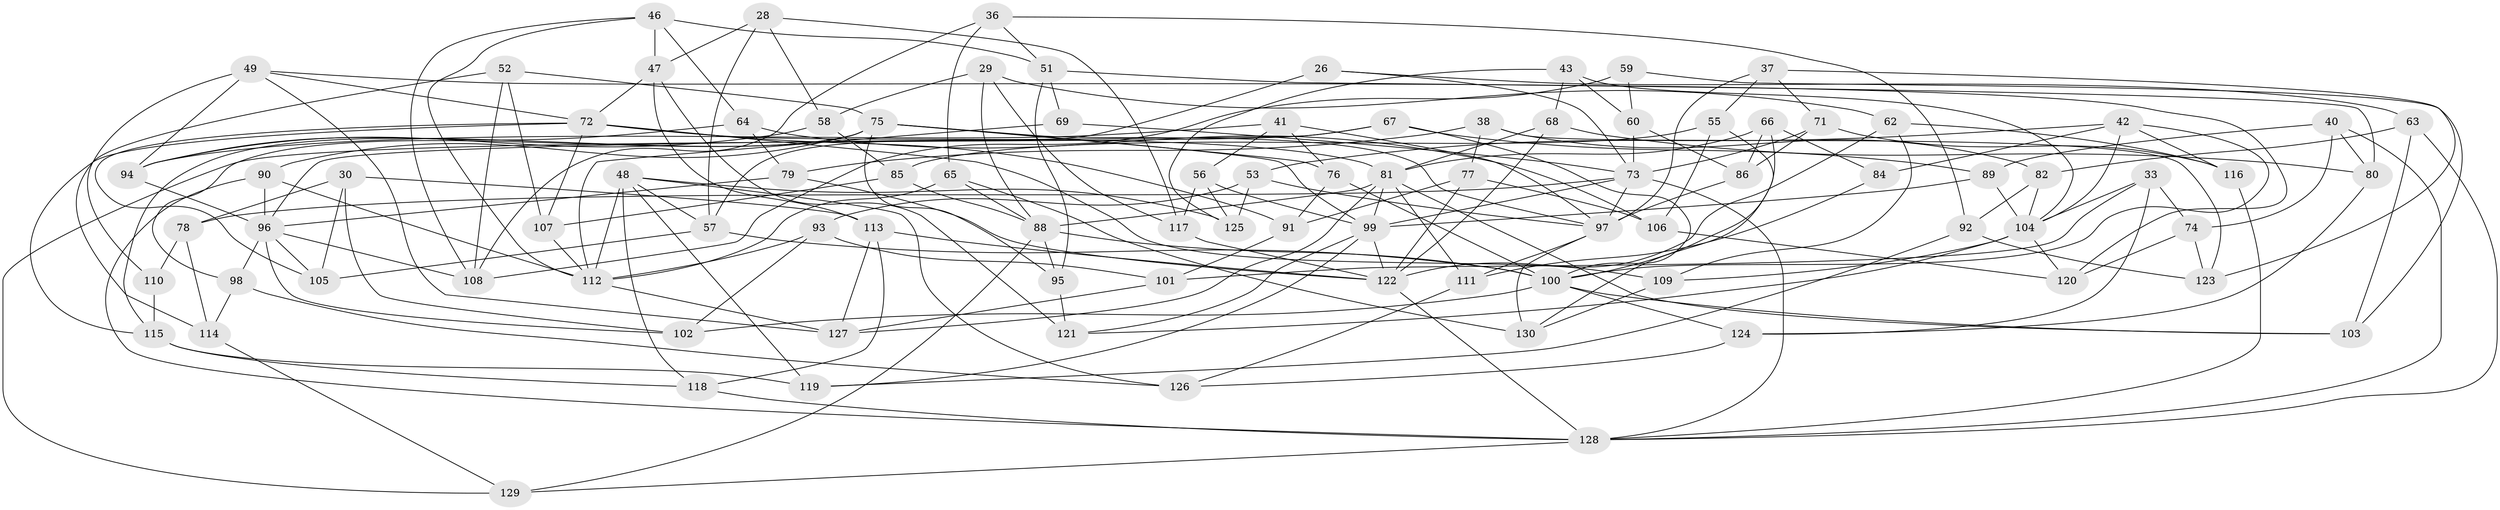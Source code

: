 // original degree distribution, {4: 1.0}
// Generated by graph-tools (version 1.1) at 2025/03/03/04/25 22:03:18]
// undirected, 91 vertices, 212 edges
graph export_dot {
graph [start="1"]
  node [color=gray90,style=filled];
  26;
  28;
  29;
  30;
  33;
  36;
  37;
  38;
  40;
  41;
  42 [super="+3"];
  43;
  46 [super="+5"];
  47 [super="+23"];
  48 [super="+27"];
  49 [super="+22"];
  51 [super="+11"];
  52;
  53;
  55;
  56;
  57 [super="+1"];
  58;
  59;
  60;
  62;
  63;
  64;
  65;
  66;
  67;
  68;
  69;
  71;
  72 [super="+21+50"];
  73 [super="+8+45"];
  74;
  75 [super="+18+54"];
  76;
  77;
  78;
  79;
  80;
  81 [super="+14+70"];
  82;
  84;
  85;
  86;
  88 [super="+13+61"];
  89;
  90;
  91;
  92;
  93;
  94 [super="+20"];
  95;
  96 [super="+15+31"];
  97 [super="+9+10"];
  98;
  99 [super="+2+12"];
  100 [super="+4+19+44"];
  101;
  102;
  103;
  104 [super="+7+32"];
  105;
  106;
  107;
  108 [super="+34"];
  109;
  110;
  111;
  112 [super="+6+87"];
  113 [super="+24"];
  114;
  115 [super="+83"];
  116;
  117;
  118;
  119;
  120;
  121;
  122 [super="+25+39"];
  123;
  124;
  125;
  126;
  127 [super="+35"];
  128 [super="+17"];
  129;
  130;
  26 -- 63;
  26 -- 57 [weight=2];
  26 -- 73;
  28 -- 47;
  28 -- 117;
  28 -- 58;
  28 -- 57;
  29 -- 117;
  29 -- 62;
  29 -- 58;
  29 -- 88;
  30 -- 78;
  30 -- 105;
  30 -- 102;
  30 -- 113;
  33 -- 124;
  33 -- 74;
  33 -- 101;
  33 -- 104;
  36 -- 51;
  36 -- 92;
  36 -- 65;
  36 -- 108;
  37 -- 123;
  37 -- 71;
  37 -- 55;
  37 -- 97;
  38 -- 79;
  38 -- 82;
  38 -- 123;
  38 -- 77;
  40 -- 80;
  40 -- 89;
  40 -- 74;
  40 -- 128;
  41 -- 76;
  41 -- 56;
  41 -- 97;
  41 -- 94;
  42 -- 100;
  42 -- 84 [weight=2];
  42 -- 53;
  42 -- 104;
  42 -- 116;
  43 -- 125;
  43 -- 68;
  43 -- 60;
  43 -- 104;
  46 -- 112;
  46 -- 64;
  46 -- 51;
  46 -- 108;
  46 -- 47 [weight=2];
  47 -- 72;
  47 -- 113;
  47 -- 121;
  48 -- 126;
  48 -- 118;
  48 -- 119;
  48 -- 57;
  48 -- 112;
  48 -- 125;
  49 -- 120;
  49 -- 94 [weight=2];
  49 -- 127;
  49 -- 72;
  49 -- 110;
  51 -- 69 [weight=2];
  51 -- 80;
  51 -- 95;
  52 -- 107;
  52 -- 114;
  52 -- 108;
  52 -- 75;
  53 -- 93;
  53 -- 125;
  53 -- 97;
  55 -- 106;
  55 -- 85;
  55 -- 100;
  56 -- 125;
  56 -- 117;
  56 -- 99;
  57 -- 105;
  57 -- 100;
  58 -- 85;
  58 -- 94;
  59 -- 103;
  59 -- 60;
  59 -- 108 [weight=2];
  60 -- 86;
  60 -- 73;
  62 -- 109;
  62 -- 122;
  62 -- 116;
  63 -- 103;
  63 -- 128;
  63 -- 82;
  64 -- 106;
  64 -- 79;
  64 -- 94;
  65 -- 130;
  65 -- 112;
  65 -- 88;
  66 -- 84;
  66 -- 130;
  66 -- 86;
  66 -- 81;
  67 -- 100;
  67 -- 89;
  67 -- 129;
  67 -- 96;
  68 -- 80;
  68 -- 81;
  68 -- 122;
  69 -- 112;
  69 -- 73;
  71 -- 86;
  71 -- 116;
  71 -- 73;
  72 -- 107;
  72 -- 105;
  72 -- 109;
  72 -- 115;
  72 -- 81;
  72 -- 91;
  73 -- 99;
  73 -- 78;
  73 -- 97;
  73 -- 128;
  74 -- 120;
  74 -- 123;
  75 -- 95;
  75 -- 99;
  75 -- 90;
  75 -- 115;
  75 -- 76;
  75 -- 97;
  75 -- 98;
  76 -- 91;
  76 -- 100;
  77 -- 122;
  77 -- 91;
  77 -- 106;
  78 -- 114;
  78 -- 110;
  79 -- 96;
  79 -- 122;
  80 -- 124;
  81 -- 99;
  81 -- 111;
  81 -- 103;
  81 -- 88;
  81 -- 127;
  82 -- 92;
  82 -- 104;
  84 -- 111;
  85 -- 107;
  85 -- 88;
  86 -- 97;
  88 -- 95;
  88 -- 129;
  88 -- 100 [weight=2];
  89 -- 99;
  89 -- 104;
  90 -- 96;
  90 -- 112;
  90 -- 128;
  91 -- 101;
  92 -- 123;
  92 -- 119;
  93 -- 102;
  93 -- 101;
  93 -- 112;
  94 -- 96;
  95 -- 121;
  96 -- 108;
  96 -- 102;
  96 -- 105;
  96 -- 98;
  97 -- 130;
  97 -- 111;
  98 -- 126;
  98 -- 114;
  99 -- 121;
  99 -- 119;
  99 -- 122;
  100 -- 102;
  100 -- 103;
  100 -- 124;
  101 -- 127;
  104 -- 120;
  104 -- 121;
  104 -- 109;
  106 -- 120;
  107 -- 112;
  109 -- 130;
  110 -- 115 [weight=2];
  111 -- 126;
  112 -- 127;
  113 -- 118;
  113 -- 127 [weight=2];
  113 -- 122;
  114 -- 129;
  115 -- 119;
  115 -- 118;
  116 -- 128;
  117 -- 122;
  118 -- 128;
  122 -- 128;
  124 -- 126;
  128 -- 129;
}

